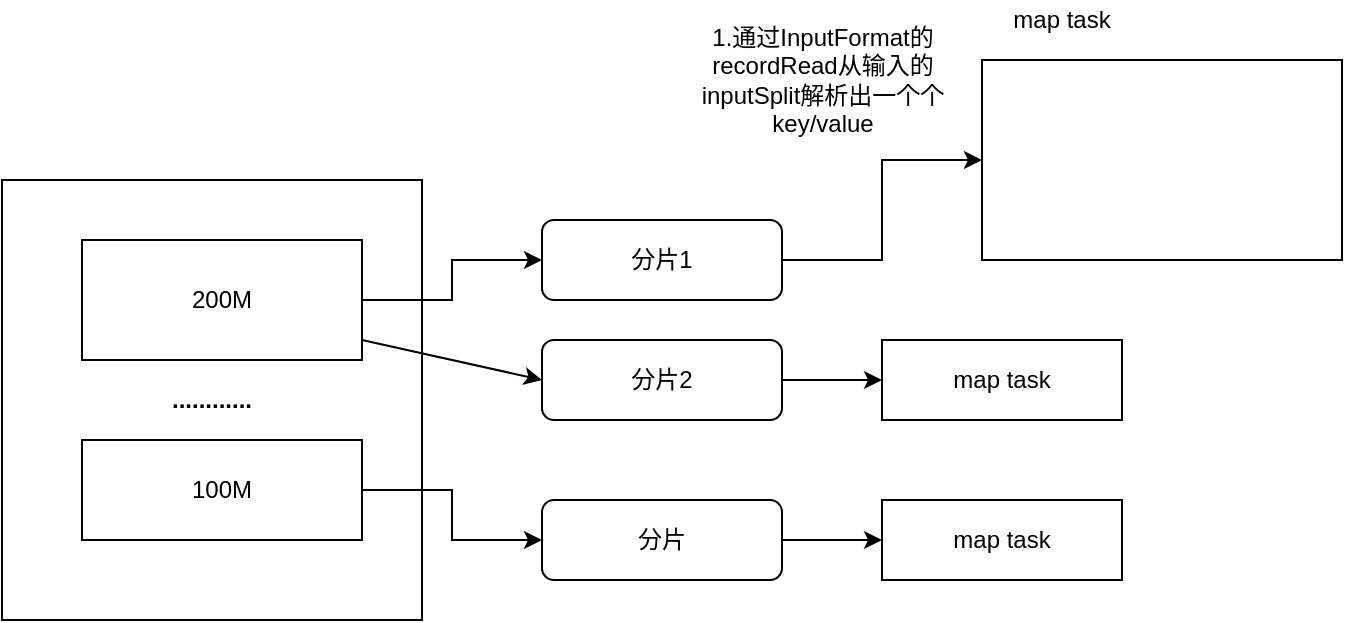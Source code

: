 <mxfile version="13.7.9" type="github">
  <diagram id="2RxeNBmGfMQW_nbP9R5V" name="Page-1">
    <mxGraphModel dx="825" dy="460" grid="1" gridSize="10" guides="1" tooltips="1" connect="1" arrows="1" fold="1" page="1" pageScale="1" pageWidth="827" pageHeight="1169" math="0" shadow="0">
      <root>
        <mxCell id="0" />
        <mxCell id="1" parent="0" />
        <mxCell id="9UOIXJfjhr6EfMHk_t2G-5" value="&lt;b&gt;............&lt;/b&gt;" style="rounded=0;whiteSpace=wrap;html=1;" vertex="1" parent="1">
          <mxGeometry x="40" y="740" width="210" height="220" as="geometry" />
        </mxCell>
        <mxCell id="9UOIXJfjhr6EfMHk_t2G-14" value="" style="edgeStyle=orthogonalEdgeStyle;rounded=0;orthogonalLoop=1;jettySize=auto;html=1;entryX=0;entryY=0.5;entryDx=0;entryDy=0;" edge="1" parent="1" source="9UOIXJfjhr6EfMHk_t2G-6" target="9UOIXJfjhr6EfMHk_t2G-10">
          <mxGeometry relative="1" as="geometry">
            <Array as="points">
              <mxPoint x="265" y="800" />
              <mxPoint x="265" y="780" />
            </Array>
          </mxGeometry>
        </mxCell>
        <mxCell id="9UOIXJfjhr6EfMHk_t2G-6" value="200M" style="rounded=0;whiteSpace=wrap;html=1;" vertex="1" parent="1">
          <mxGeometry x="80" y="770" width="140" height="60" as="geometry" />
        </mxCell>
        <mxCell id="9UOIXJfjhr6EfMHk_t2G-17" value="" style="edgeStyle=orthogonalEdgeStyle;rounded=0;orthogonalLoop=1;jettySize=auto;html=1;" edge="1" parent="1" source="9UOIXJfjhr6EfMHk_t2G-8" target="9UOIXJfjhr6EfMHk_t2G-16">
          <mxGeometry relative="1" as="geometry" />
        </mxCell>
        <mxCell id="9UOIXJfjhr6EfMHk_t2G-8" value="100M" style="rounded=0;whiteSpace=wrap;html=1;" vertex="1" parent="1">
          <mxGeometry x="80" y="870" width="140" height="50" as="geometry" />
        </mxCell>
        <mxCell id="9UOIXJfjhr6EfMHk_t2G-21" value="" style="edgeStyle=orthogonalEdgeStyle;rounded=0;orthogonalLoop=1;jettySize=auto;html=1;" edge="1" parent="1" source="9UOIXJfjhr6EfMHk_t2G-10" target="9UOIXJfjhr6EfMHk_t2G-20">
          <mxGeometry relative="1" as="geometry" />
        </mxCell>
        <mxCell id="9UOIXJfjhr6EfMHk_t2G-10" value="分片1" style="rounded=1;whiteSpace=wrap;html=1;" vertex="1" parent="1">
          <mxGeometry x="310" y="760" width="120" height="40" as="geometry" />
        </mxCell>
        <mxCell id="9UOIXJfjhr6EfMHk_t2G-24" value="" style="edgeStyle=orthogonalEdgeStyle;rounded=0;orthogonalLoop=1;jettySize=auto;html=1;" edge="1" parent="1" source="9UOIXJfjhr6EfMHk_t2G-13" target="9UOIXJfjhr6EfMHk_t2G-23">
          <mxGeometry relative="1" as="geometry" />
        </mxCell>
        <mxCell id="9UOIXJfjhr6EfMHk_t2G-13" value="分片2" style="rounded=1;whiteSpace=wrap;html=1;" vertex="1" parent="1">
          <mxGeometry x="310" y="820" width="120" height="40" as="geometry" />
        </mxCell>
        <mxCell id="9UOIXJfjhr6EfMHk_t2G-15" value="" style="endArrow=classic;html=1;entryX=0;entryY=0.5;entryDx=0;entryDy=0;" edge="1" parent="1" target="9UOIXJfjhr6EfMHk_t2G-13">
          <mxGeometry width="50" height="50" relative="1" as="geometry">
            <mxPoint x="220" y="820" as="sourcePoint" />
            <mxPoint x="440" y="810" as="targetPoint" />
            <Array as="points">
              <mxPoint x="220" y="820" />
            </Array>
          </mxGeometry>
        </mxCell>
        <mxCell id="9UOIXJfjhr6EfMHk_t2G-25" value="" style="edgeStyle=orthogonalEdgeStyle;rounded=0;orthogonalLoop=1;jettySize=auto;html=1;" edge="1" parent="1" source="9UOIXJfjhr6EfMHk_t2G-16" target="9UOIXJfjhr6EfMHk_t2G-22">
          <mxGeometry relative="1" as="geometry" />
        </mxCell>
        <mxCell id="9UOIXJfjhr6EfMHk_t2G-16" value="分片" style="rounded=1;whiteSpace=wrap;html=1;" vertex="1" parent="1">
          <mxGeometry x="310" y="900" width="120" height="40" as="geometry" />
        </mxCell>
        <mxCell id="9UOIXJfjhr6EfMHk_t2G-20" value="" style="rounded=0;whiteSpace=wrap;html=1;" vertex="1" parent="1">
          <mxGeometry x="530" y="680" width="180" height="100" as="geometry" />
        </mxCell>
        <mxCell id="9UOIXJfjhr6EfMHk_t2G-22" value="map task" style="rounded=0;whiteSpace=wrap;html=1;" vertex="1" parent="1">
          <mxGeometry x="480" y="900" width="120" height="40" as="geometry" />
        </mxCell>
        <mxCell id="9UOIXJfjhr6EfMHk_t2G-23" value="map task" style="rounded=0;whiteSpace=wrap;html=1;" vertex="1" parent="1">
          <mxGeometry x="480" y="820" width="120" height="40" as="geometry" />
        </mxCell>
        <mxCell id="9UOIXJfjhr6EfMHk_t2G-28" value="map task" style="text;html=1;strokeColor=none;fillColor=none;align=center;verticalAlign=middle;whiteSpace=wrap;rounded=0;" vertex="1" parent="1">
          <mxGeometry x="520" y="650" width="100" height="20" as="geometry" />
        </mxCell>
        <mxCell id="9UOIXJfjhr6EfMHk_t2G-29" value="1.通过InputFormat的&lt;br&gt;recordRead从输入的&lt;br&gt;inputSplit解析出一个个&lt;br&gt;key/value" style="text;html=1;align=center;verticalAlign=middle;resizable=0;points=[];autosize=1;" vertex="1" parent="1">
          <mxGeometry x="380" y="660" width="140" height="60" as="geometry" />
        </mxCell>
      </root>
    </mxGraphModel>
  </diagram>
</mxfile>
